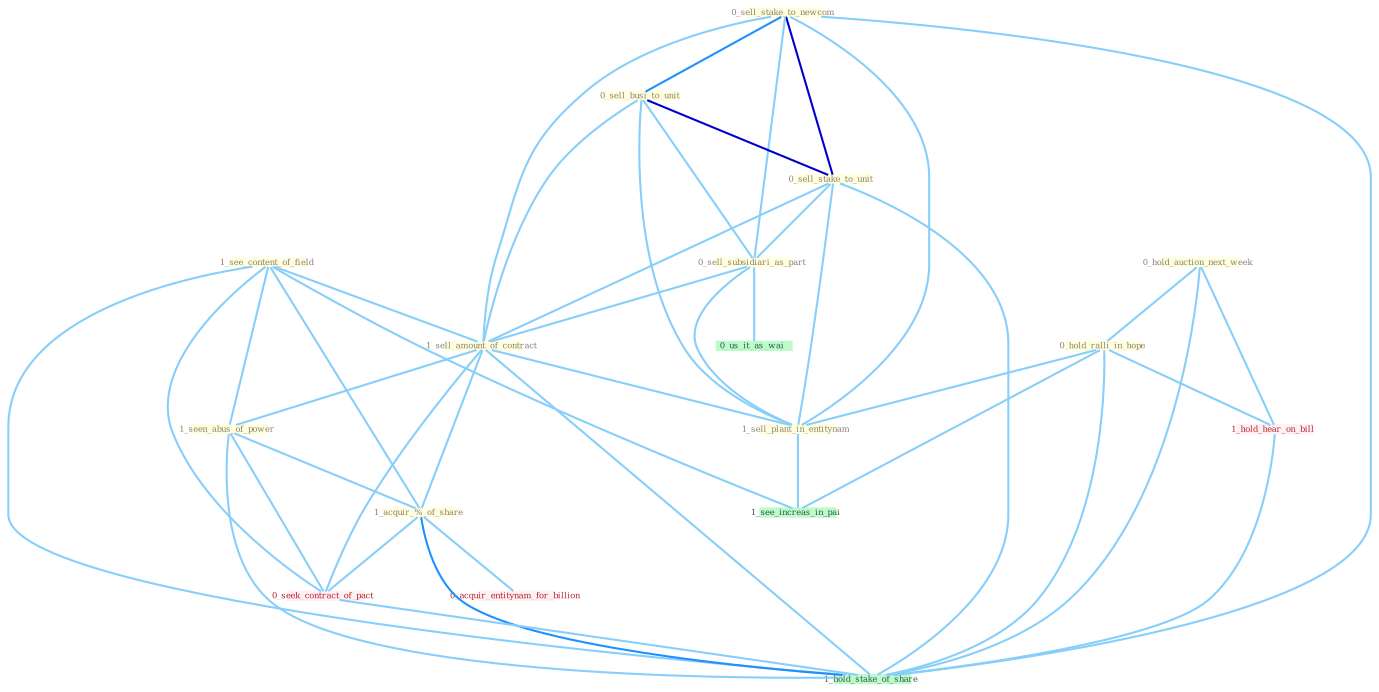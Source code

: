 Graph G{ 
    node
    [shape=polygon,style=filled,width=.5,height=.06,color="#BDFCC9",fixedsize=true,fontsize=4,
    fontcolor="#2f4f4f"];
    {node
    [color="#ffffe0", fontcolor="#8b7d6b"] "1_see_content_of_field " "0_sell_stake_to_newcom " "0_sell_busi_to_unit " "0_sell_stake_to_unit " "0_sell_subsidiari_as_part " "0_hold_auction_next_week " "1_sell_amount_of_contract " "0_hold_ralli_in_hope " "1_sell_plant_in_entitynam " "1_seen_abus_of_power " "1_acquir_%_of_share "}
{node [color="#fff0f5", fontcolor="#b22222"] "0_seek_contract_of_pact " "0_acquir_entitynam_for_billion " "1_hold_hear_on_bill "}
edge [color="#B0E2FF"];

	"1_see_content_of_field " -- "1_sell_amount_of_contract " [w="1", color="#87cefa" ];
	"1_see_content_of_field " -- "1_seen_abus_of_power " [w="1", color="#87cefa" ];
	"1_see_content_of_field " -- "1_acquir_%_of_share " [w="1", color="#87cefa" ];
	"1_see_content_of_field " -- "0_seek_contract_of_pact " [w="1", color="#87cefa" ];
	"1_see_content_of_field " -- "1_see_increas_in_pai " [w="1", color="#87cefa" ];
	"1_see_content_of_field " -- "1_hold_stake_of_share " [w="1", color="#87cefa" ];
	"0_sell_stake_to_newcom " -- "0_sell_busi_to_unit " [w="2", color="#1e90ff" , len=0.8];
	"0_sell_stake_to_newcom " -- "0_sell_stake_to_unit " [w="3", color="#0000cd" , len=0.6];
	"0_sell_stake_to_newcom " -- "0_sell_subsidiari_as_part " [w="1", color="#87cefa" ];
	"0_sell_stake_to_newcom " -- "1_sell_amount_of_contract " [w="1", color="#87cefa" ];
	"0_sell_stake_to_newcom " -- "1_sell_plant_in_entitynam " [w="1", color="#87cefa" ];
	"0_sell_stake_to_newcom " -- "1_hold_stake_of_share " [w="1", color="#87cefa" ];
	"0_sell_busi_to_unit " -- "0_sell_stake_to_unit " [w="3", color="#0000cd" , len=0.6];
	"0_sell_busi_to_unit " -- "0_sell_subsidiari_as_part " [w="1", color="#87cefa" ];
	"0_sell_busi_to_unit " -- "1_sell_amount_of_contract " [w="1", color="#87cefa" ];
	"0_sell_busi_to_unit " -- "1_sell_plant_in_entitynam " [w="1", color="#87cefa" ];
	"0_sell_stake_to_unit " -- "0_sell_subsidiari_as_part " [w="1", color="#87cefa" ];
	"0_sell_stake_to_unit " -- "1_sell_amount_of_contract " [w="1", color="#87cefa" ];
	"0_sell_stake_to_unit " -- "1_sell_plant_in_entitynam " [w="1", color="#87cefa" ];
	"0_sell_stake_to_unit " -- "1_hold_stake_of_share " [w="1", color="#87cefa" ];
	"0_sell_subsidiari_as_part " -- "1_sell_amount_of_contract " [w="1", color="#87cefa" ];
	"0_sell_subsidiari_as_part " -- "1_sell_plant_in_entitynam " [w="1", color="#87cefa" ];
	"0_sell_subsidiari_as_part " -- "0_us_it_as_wai " [w="1", color="#87cefa" ];
	"0_hold_auction_next_week " -- "0_hold_ralli_in_hope " [w="1", color="#87cefa" ];
	"0_hold_auction_next_week " -- "1_hold_hear_on_bill " [w="1", color="#87cefa" ];
	"0_hold_auction_next_week " -- "1_hold_stake_of_share " [w="1", color="#87cefa" ];
	"1_sell_amount_of_contract " -- "1_sell_plant_in_entitynam " [w="1", color="#87cefa" ];
	"1_sell_amount_of_contract " -- "1_seen_abus_of_power " [w="1", color="#87cefa" ];
	"1_sell_amount_of_contract " -- "1_acquir_%_of_share " [w="1", color="#87cefa" ];
	"1_sell_amount_of_contract " -- "0_seek_contract_of_pact " [w="1", color="#87cefa" ];
	"1_sell_amount_of_contract " -- "1_hold_stake_of_share " [w="1", color="#87cefa" ];
	"0_hold_ralli_in_hope " -- "1_sell_plant_in_entitynam " [w="1", color="#87cefa" ];
	"0_hold_ralli_in_hope " -- "1_see_increas_in_pai " [w="1", color="#87cefa" ];
	"0_hold_ralli_in_hope " -- "1_hold_hear_on_bill " [w="1", color="#87cefa" ];
	"0_hold_ralli_in_hope " -- "1_hold_stake_of_share " [w="1", color="#87cefa" ];
	"1_sell_plant_in_entitynam " -- "1_see_increas_in_pai " [w="1", color="#87cefa" ];
	"1_seen_abus_of_power " -- "1_acquir_%_of_share " [w="1", color="#87cefa" ];
	"1_seen_abus_of_power " -- "0_seek_contract_of_pact " [w="1", color="#87cefa" ];
	"1_seen_abus_of_power " -- "1_hold_stake_of_share " [w="1", color="#87cefa" ];
	"1_acquir_%_of_share " -- "0_seek_contract_of_pact " [w="1", color="#87cefa" ];
	"1_acquir_%_of_share " -- "0_acquir_entitynam_for_billion " [w="1", color="#87cefa" ];
	"1_acquir_%_of_share " -- "1_hold_stake_of_share " [w="2", color="#1e90ff" , len=0.8];
	"0_seek_contract_of_pact " -- "1_hold_stake_of_share " [w="1", color="#87cefa" ];
	"1_hold_hear_on_bill " -- "1_hold_stake_of_share " [w="1", color="#87cefa" ];
}